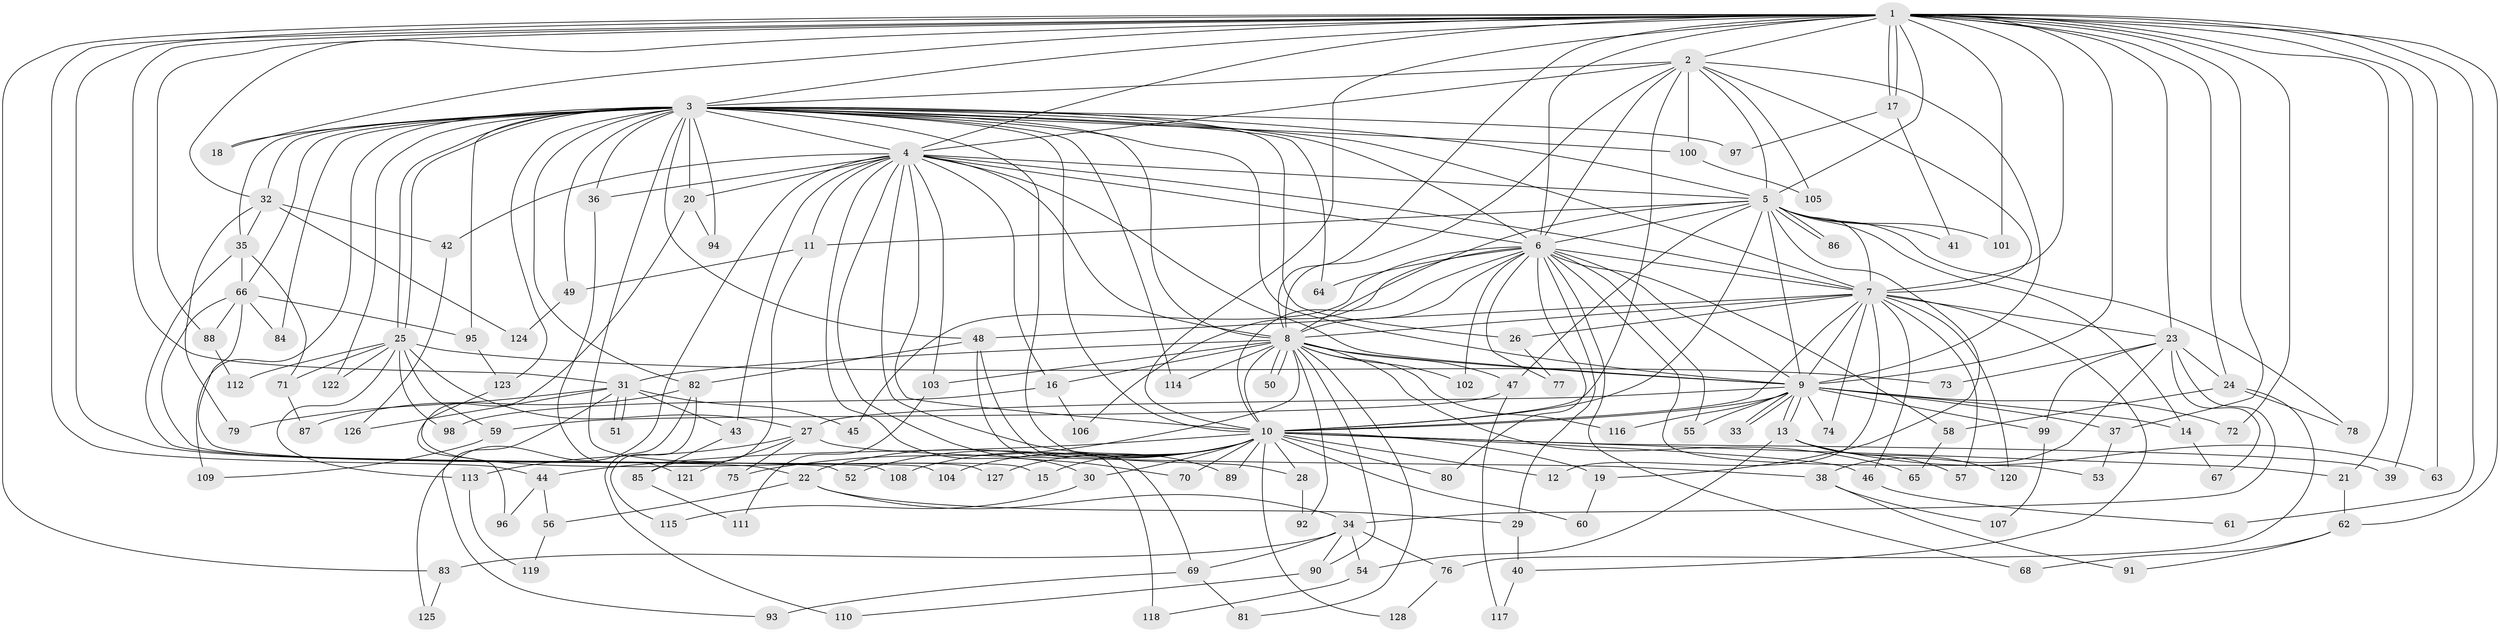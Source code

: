 // coarse degree distribution, {5: 0.02247191011235955, 16: 0.011235955056179775, 3: 0.20224719101123595, 2: 0.5280898876404494, 4: 0.056179775280898875, 1: 0.06741573033707865, 8: 0.02247191011235955, 7: 0.033707865168539325, 31: 0.011235955056179775, 32: 0.011235955056179775, 6: 0.011235955056179775, 19: 0.011235955056179775, 11: 0.011235955056179775}
// Generated by graph-tools (version 1.1) at 2025/46/03/04/25 21:46:27]
// undirected, 128 vertices, 281 edges
graph export_dot {
graph [start="1"]
  node [color=gray90,style=filled];
  1;
  2;
  3;
  4;
  5;
  6;
  7;
  8;
  9;
  10;
  11;
  12;
  13;
  14;
  15;
  16;
  17;
  18;
  19;
  20;
  21;
  22;
  23;
  24;
  25;
  26;
  27;
  28;
  29;
  30;
  31;
  32;
  33;
  34;
  35;
  36;
  37;
  38;
  39;
  40;
  41;
  42;
  43;
  44;
  45;
  46;
  47;
  48;
  49;
  50;
  51;
  52;
  53;
  54;
  55;
  56;
  57;
  58;
  59;
  60;
  61;
  62;
  63;
  64;
  65;
  66;
  67;
  68;
  69;
  70;
  71;
  72;
  73;
  74;
  75;
  76;
  77;
  78;
  79;
  80;
  81;
  82;
  83;
  84;
  85;
  86;
  87;
  88;
  89;
  90;
  91;
  92;
  93;
  94;
  95;
  96;
  97;
  98;
  99;
  100;
  101;
  102;
  103;
  104;
  105;
  106;
  107;
  108;
  109;
  110;
  111;
  112;
  113;
  114;
  115;
  116;
  117;
  118;
  119;
  120;
  121;
  122;
  123;
  124;
  125;
  126;
  127;
  128;
  1 -- 2;
  1 -- 3;
  1 -- 4;
  1 -- 5;
  1 -- 6;
  1 -- 7;
  1 -- 8;
  1 -- 9;
  1 -- 10;
  1 -- 17;
  1 -- 17;
  1 -- 18;
  1 -- 21;
  1 -- 22;
  1 -- 23;
  1 -- 24;
  1 -- 31;
  1 -- 32;
  1 -- 37;
  1 -- 39;
  1 -- 44;
  1 -- 61;
  1 -- 62;
  1 -- 63;
  1 -- 72;
  1 -- 83;
  1 -- 88;
  1 -- 101;
  2 -- 3;
  2 -- 4;
  2 -- 5;
  2 -- 6;
  2 -- 7;
  2 -- 8;
  2 -- 9;
  2 -- 10;
  2 -- 100;
  2 -- 105;
  3 -- 4;
  3 -- 5;
  3 -- 6;
  3 -- 7;
  3 -- 8;
  3 -- 9;
  3 -- 10;
  3 -- 15;
  3 -- 18;
  3 -- 20;
  3 -- 25;
  3 -- 25;
  3 -- 26;
  3 -- 28;
  3 -- 32;
  3 -- 35;
  3 -- 36;
  3 -- 48;
  3 -- 49;
  3 -- 64;
  3 -- 66;
  3 -- 82;
  3 -- 84;
  3 -- 94;
  3 -- 95;
  3 -- 97;
  3 -- 100;
  3 -- 109;
  3 -- 114;
  3 -- 122;
  3 -- 123;
  4 -- 5;
  4 -- 6;
  4 -- 7;
  4 -- 8;
  4 -- 9;
  4 -- 10;
  4 -- 11;
  4 -- 16;
  4 -- 20;
  4 -- 30;
  4 -- 36;
  4 -- 42;
  4 -- 43;
  4 -- 70;
  4 -- 89;
  4 -- 103;
  4 -- 125;
  5 -- 6;
  5 -- 7;
  5 -- 8;
  5 -- 9;
  5 -- 10;
  5 -- 11;
  5 -- 14;
  5 -- 19;
  5 -- 41;
  5 -- 47;
  5 -- 78;
  5 -- 86;
  5 -- 86;
  5 -- 101;
  6 -- 7;
  6 -- 8;
  6 -- 9;
  6 -- 10;
  6 -- 29;
  6 -- 45;
  6 -- 53;
  6 -- 55;
  6 -- 58;
  6 -- 64;
  6 -- 68;
  6 -- 77;
  6 -- 80;
  6 -- 102;
  6 -- 106;
  7 -- 8;
  7 -- 9;
  7 -- 10;
  7 -- 12;
  7 -- 23;
  7 -- 26;
  7 -- 40;
  7 -- 46;
  7 -- 48;
  7 -- 57;
  7 -- 74;
  7 -- 120;
  8 -- 9;
  8 -- 10;
  8 -- 16;
  8 -- 31;
  8 -- 47;
  8 -- 50;
  8 -- 50;
  8 -- 65;
  8 -- 75;
  8 -- 81;
  8 -- 90;
  8 -- 92;
  8 -- 102;
  8 -- 103;
  8 -- 114;
  8 -- 116;
  9 -- 10;
  9 -- 13;
  9 -- 13;
  9 -- 14;
  9 -- 27;
  9 -- 33;
  9 -- 33;
  9 -- 37;
  9 -- 55;
  9 -- 72;
  9 -- 74;
  9 -- 99;
  9 -- 116;
  10 -- 12;
  10 -- 15;
  10 -- 19;
  10 -- 21;
  10 -- 22;
  10 -- 28;
  10 -- 30;
  10 -- 39;
  10 -- 44;
  10 -- 46;
  10 -- 52;
  10 -- 60;
  10 -- 70;
  10 -- 80;
  10 -- 89;
  10 -- 104;
  10 -- 108;
  10 -- 127;
  10 -- 128;
  11 -- 49;
  11 -- 85;
  13 -- 54;
  13 -- 57;
  13 -- 63;
  13 -- 120;
  14 -- 67;
  16 -- 98;
  16 -- 106;
  17 -- 41;
  17 -- 97;
  19 -- 60;
  20 -- 94;
  20 -- 96;
  21 -- 62;
  22 -- 29;
  22 -- 34;
  22 -- 56;
  23 -- 24;
  23 -- 34;
  23 -- 38;
  23 -- 67;
  23 -- 73;
  23 -- 99;
  24 -- 58;
  24 -- 76;
  24 -- 78;
  25 -- 27;
  25 -- 59;
  25 -- 71;
  25 -- 73;
  25 -- 98;
  25 -- 112;
  25 -- 113;
  25 -- 122;
  26 -- 77;
  27 -- 38;
  27 -- 75;
  27 -- 113;
  27 -- 121;
  28 -- 92;
  29 -- 40;
  30 -- 115;
  31 -- 43;
  31 -- 45;
  31 -- 51;
  31 -- 51;
  31 -- 79;
  31 -- 93;
  31 -- 126;
  32 -- 35;
  32 -- 42;
  32 -- 79;
  32 -- 124;
  34 -- 54;
  34 -- 69;
  34 -- 76;
  34 -- 83;
  34 -- 90;
  35 -- 52;
  35 -- 66;
  35 -- 71;
  36 -- 121;
  37 -- 53;
  38 -- 91;
  38 -- 107;
  40 -- 117;
  42 -- 126;
  43 -- 85;
  44 -- 56;
  44 -- 96;
  46 -- 61;
  47 -- 59;
  47 -- 117;
  48 -- 69;
  48 -- 82;
  48 -- 118;
  49 -- 124;
  54 -- 118;
  56 -- 119;
  58 -- 65;
  59 -- 109;
  62 -- 68;
  62 -- 91;
  66 -- 84;
  66 -- 88;
  66 -- 95;
  66 -- 104;
  66 -- 108;
  69 -- 81;
  69 -- 93;
  71 -- 87;
  76 -- 128;
  82 -- 87;
  82 -- 110;
  82 -- 115;
  83 -- 125;
  85 -- 111;
  88 -- 112;
  90 -- 110;
  95 -- 123;
  99 -- 107;
  100 -- 105;
  103 -- 111;
  113 -- 119;
  123 -- 127;
}
